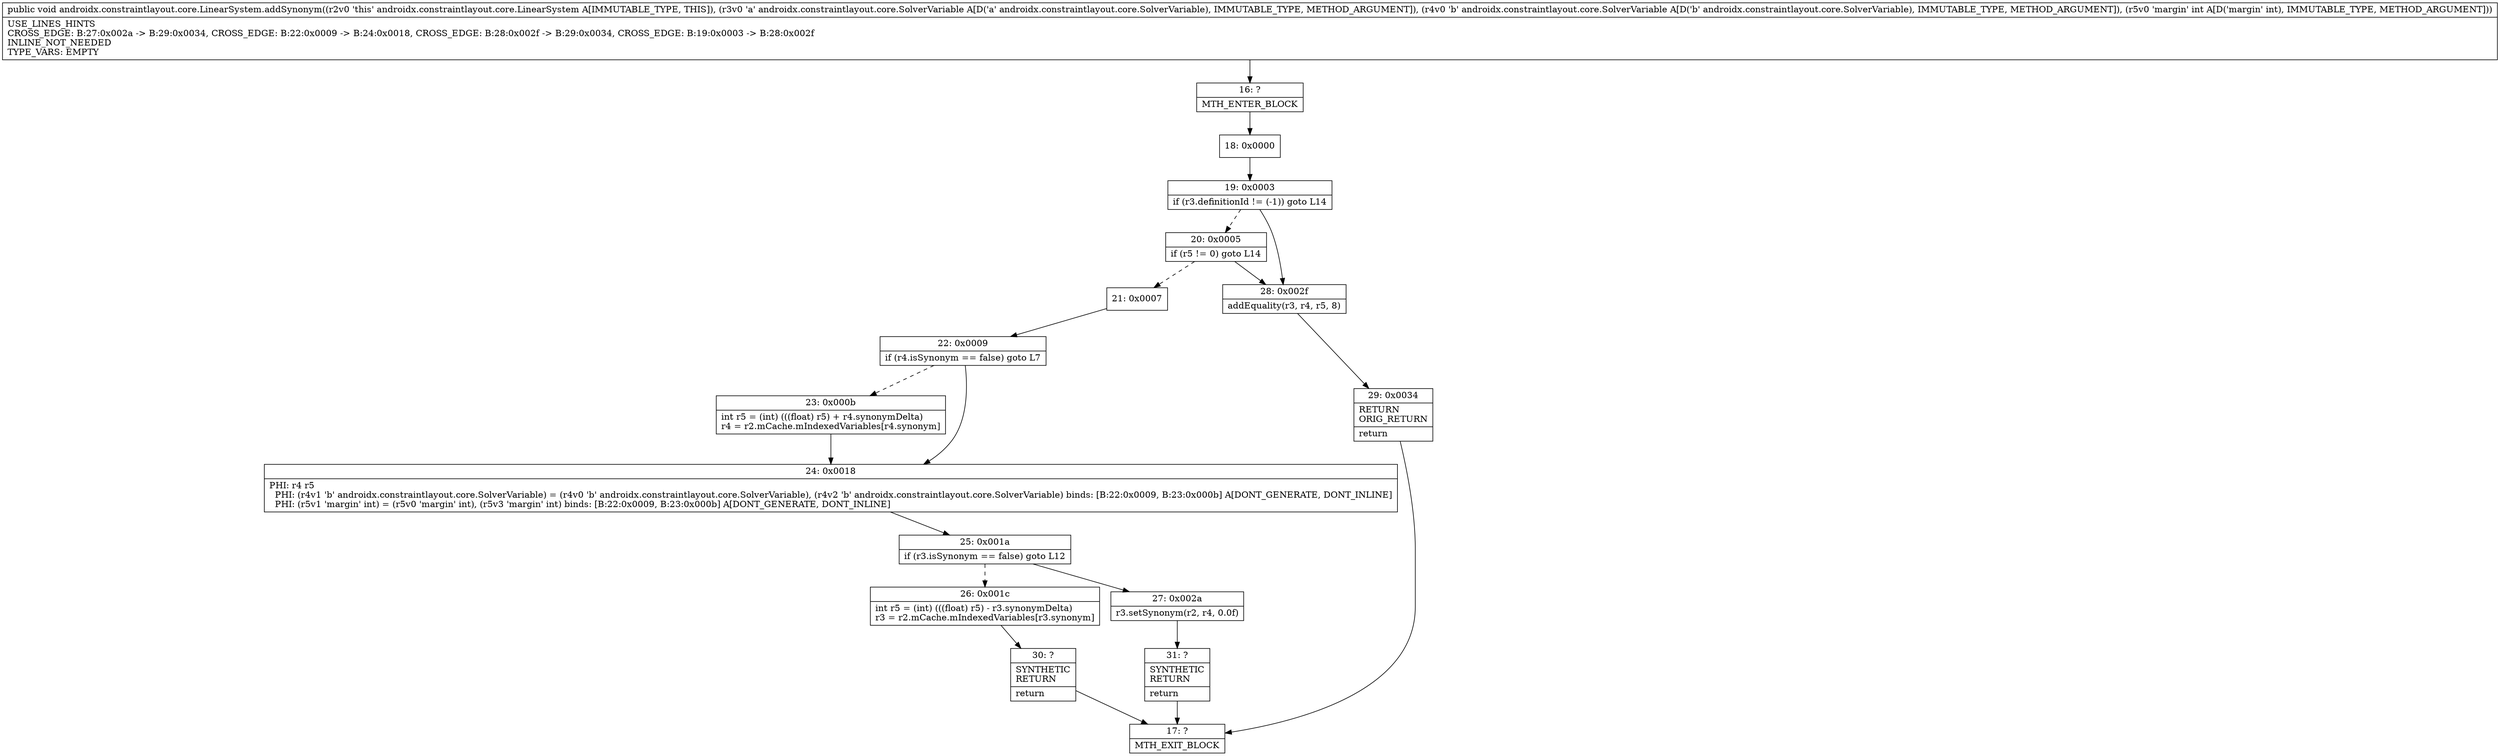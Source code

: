 digraph "CFG forandroidx.constraintlayout.core.LinearSystem.addSynonym(Landroidx\/constraintlayout\/core\/SolverVariable;Landroidx\/constraintlayout\/core\/SolverVariable;I)V" {
Node_16 [shape=record,label="{16\:\ ?|MTH_ENTER_BLOCK\l}"];
Node_18 [shape=record,label="{18\:\ 0x0000}"];
Node_19 [shape=record,label="{19\:\ 0x0003|if (r3.definitionId != (\-1)) goto L14\l}"];
Node_20 [shape=record,label="{20\:\ 0x0005|if (r5 != 0) goto L14\l}"];
Node_21 [shape=record,label="{21\:\ 0x0007}"];
Node_22 [shape=record,label="{22\:\ 0x0009|if (r4.isSynonym == false) goto L7\l}"];
Node_23 [shape=record,label="{23\:\ 0x000b|int r5 = (int) (((float) r5) + r4.synonymDelta)\lr4 = r2.mCache.mIndexedVariables[r4.synonym]\l}"];
Node_24 [shape=record,label="{24\:\ 0x0018|PHI: r4 r5 \l  PHI: (r4v1 'b' androidx.constraintlayout.core.SolverVariable) = (r4v0 'b' androidx.constraintlayout.core.SolverVariable), (r4v2 'b' androidx.constraintlayout.core.SolverVariable) binds: [B:22:0x0009, B:23:0x000b] A[DONT_GENERATE, DONT_INLINE]\l  PHI: (r5v1 'margin' int) = (r5v0 'margin' int), (r5v3 'margin' int) binds: [B:22:0x0009, B:23:0x000b] A[DONT_GENERATE, DONT_INLINE]\l}"];
Node_25 [shape=record,label="{25\:\ 0x001a|if (r3.isSynonym == false) goto L12\l}"];
Node_26 [shape=record,label="{26\:\ 0x001c|int r5 = (int) (((float) r5) \- r3.synonymDelta)\lr3 = r2.mCache.mIndexedVariables[r3.synonym]\l}"];
Node_30 [shape=record,label="{30\:\ ?|SYNTHETIC\lRETURN\l|return\l}"];
Node_17 [shape=record,label="{17\:\ ?|MTH_EXIT_BLOCK\l}"];
Node_27 [shape=record,label="{27\:\ 0x002a|r3.setSynonym(r2, r4, 0.0f)\l}"];
Node_31 [shape=record,label="{31\:\ ?|SYNTHETIC\lRETURN\l|return\l}"];
Node_28 [shape=record,label="{28\:\ 0x002f|addEquality(r3, r4, r5, 8)\l}"];
Node_29 [shape=record,label="{29\:\ 0x0034|RETURN\lORIG_RETURN\l|return\l}"];
MethodNode[shape=record,label="{public void androidx.constraintlayout.core.LinearSystem.addSynonym((r2v0 'this' androidx.constraintlayout.core.LinearSystem A[IMMUTABLE_TYPE, THIS]), (r3v0 'a' androidx.constraintlayout.core.SolverVariable A[D('a' androidx.constraintlayout.core.SolverVariable), IMMUTABLE_TYPE, METHOD_ARGUMENT]), (r4v0 'b' androidx.constraintlayout.core.SolverVariable A[D('b' androidx.constraintlayout.core.SolverVariable), IMMUTABLE_TYPE, METHOD_ARGUMENT]), (r5v0 'margin' int A[D('margin' int), IMMUTABLE_TYPE, METHOD_ARGUMENT]))  | USE_LINES_HINTS\lCROSS_EDGE: B:27:0x002a \-\> B:29:0x0034, CROSS_EDGE: B:22:0x0009 \-\> B:24:0x0018, CROSS_EDGE: B:28:0x002f \-\> B:29:0x0034, CROSS_EDGE: B:19:0x0003 \-\> B:28:0x002f\lINLINE_NOT_NEEDED\lTYPE_VARS: EMPTY\l}"];
MethodNode -> Node_16;Node_16 -> Node_18;
Node_18 -> Node_19;
Node_19 -> Node_20[style=dashed];
Node_19 -> Node_28;
Node_20 -> Node_21[style=dashed];
Node_20 -> Node_28;
Node_21 -> Node_22;
Node_22 -> Node_23[style=dashed];
Node_22 -> Node_24;
Node_23 -> Node_24;
Node_24 -> Node_25;
Node_25 -> Node_26[style=dashed];
Node_25 -> Node_27;
Node_26 -> Node_30;
Node_30 -> Node_17;
Node_27 -> Node_31;
Node_31 -> Node_17;
Node_28 -> Node_29;
Node_29 -> Node_17;
}

